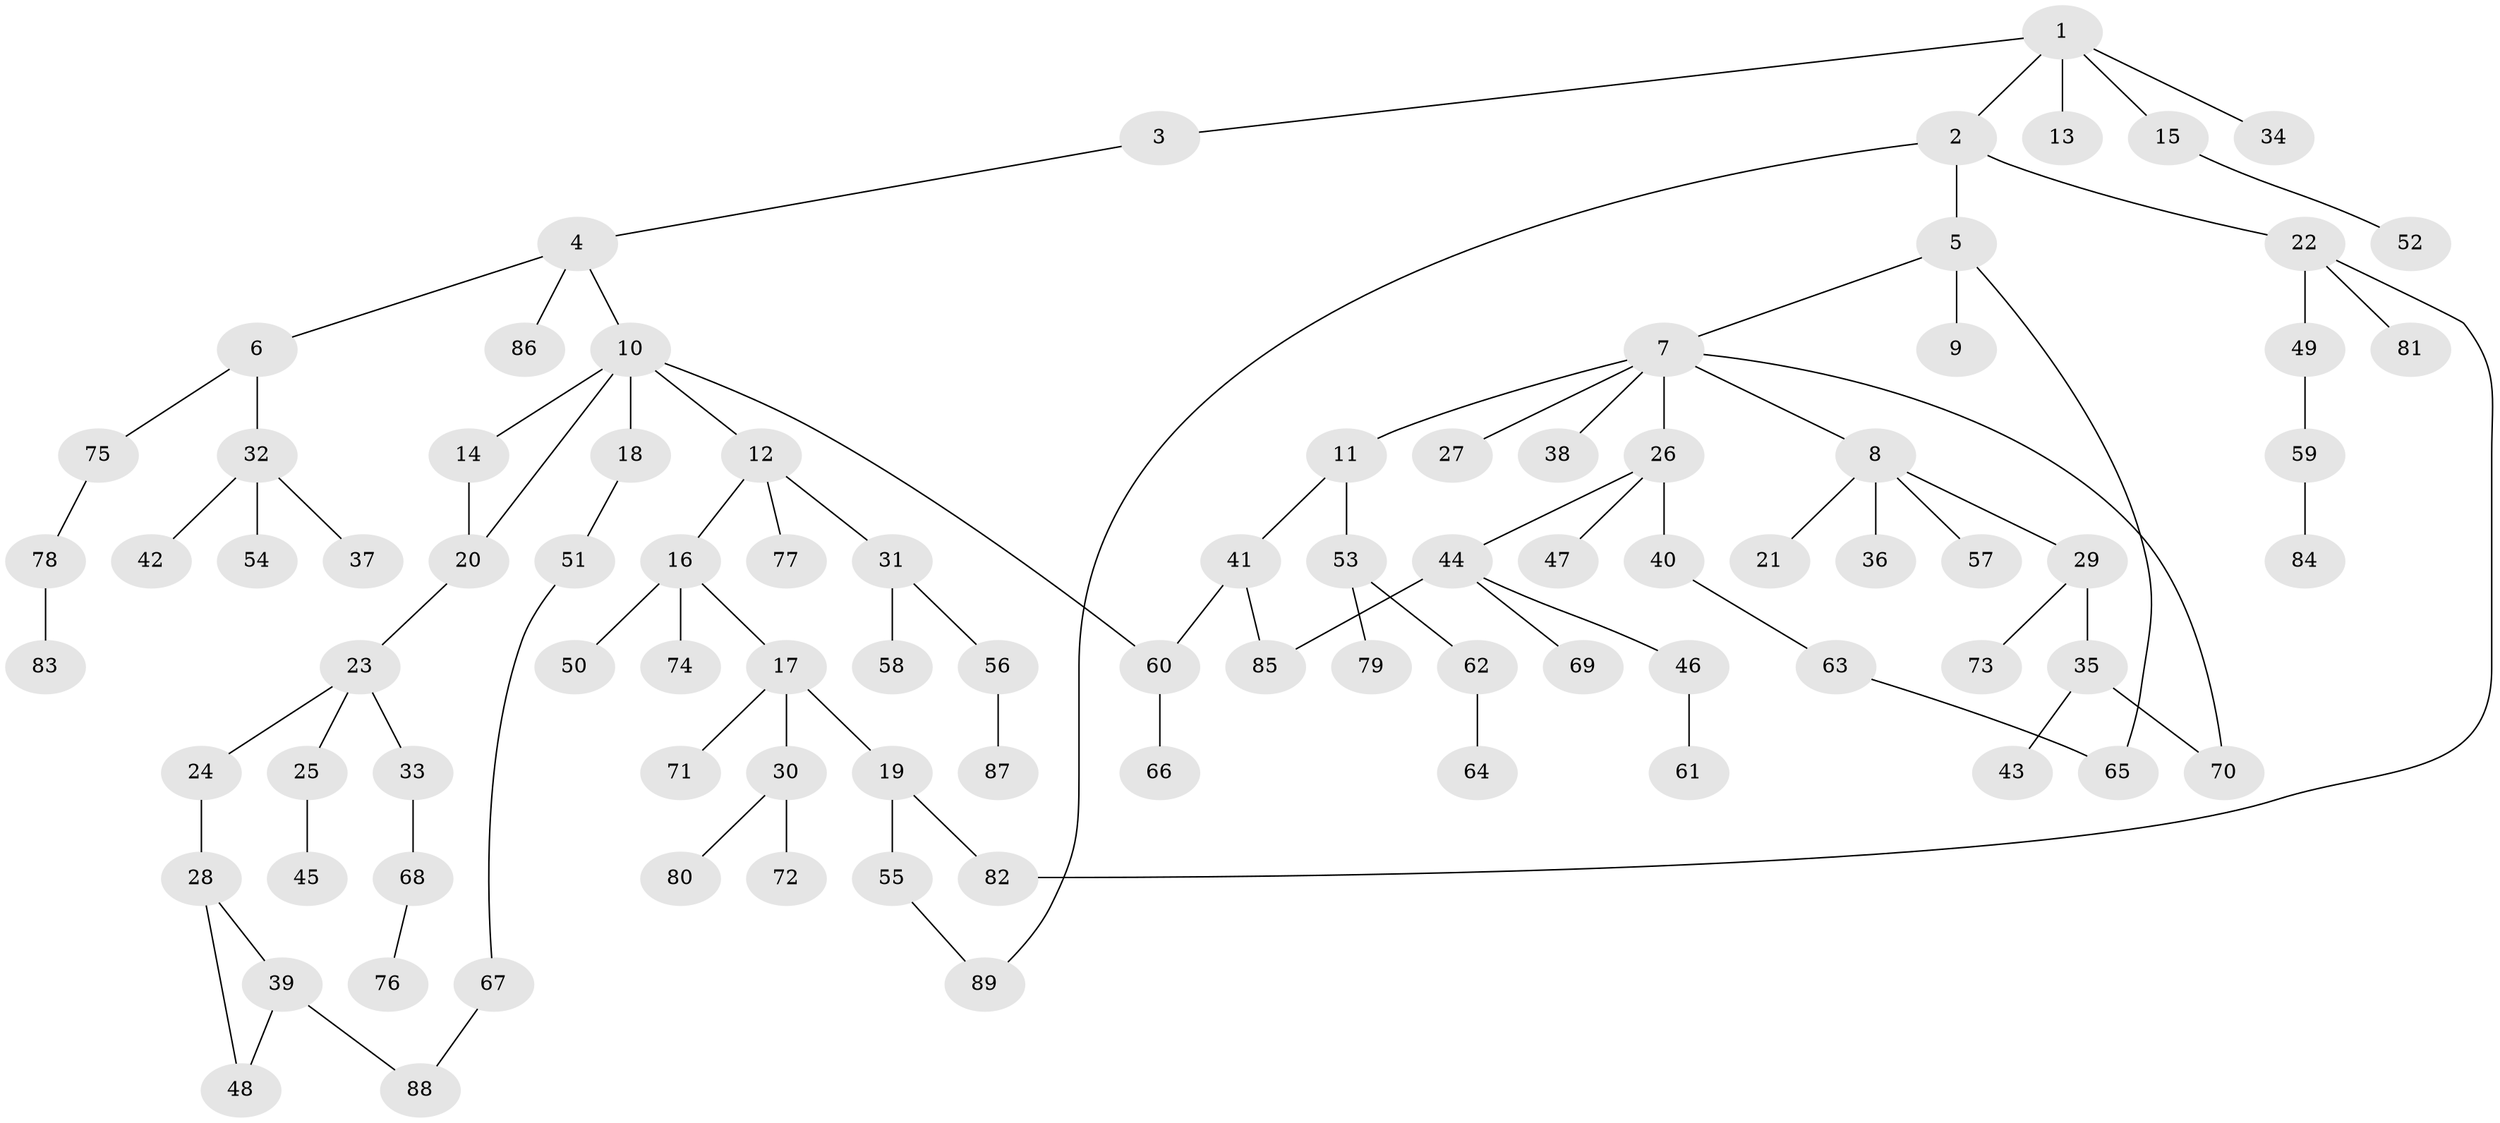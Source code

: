 // Generated by graph-tools (version 1.1) at 2025/13/03/09/25 04:13:38]
// undirected, 89 vertices, 97 edges
graph export_dot {
graph [start="1"]
  node [color=gray90,style=filled];
  1;
  2;
  3;
  4;
  5;
  6;
  7;
  8;
  9;
  10;
  11;
  12;
  13;
  14;
  15;
  16;
  17;
  18;
  19;
  20;
  21;
  22;
  23;
  24;
  25;
  26;
  27;
  28;
  29;
  30;
  31;
  32;
  33;
  34;
  35;
  36;
  37;
  38;
  39;
  40;
  41;
  42;
  43;
  44;
  45;
  46;
  47;
  48;
  49;
  50;
  51;
  52;
  53;
  54;
  55;
  56;
  57;
  58;
  59;
  60;
  61;
  62;
  63;
  64;
  65;
  66;
  67;
  68;
  69;
  70;
  71;
  72;
  73;
  74;
  75;
  76;
  77;
  78;
  79;
  80;
  81;
  82;
  83;
  84;
  85;
  86;
  87;
  88;
  89;
  1 -- 2;
  1 -- 3;
  1 -- 13;
  1 -- 15;
  1 -- 34;
  2 -- 5;
  2 -- 22;
  2 -- 89;
  3 -- 4;
  4 -- 6;
  4 -- 10;
  4 -- 86;
  5 -- 7;
  5 -- 9;
  5 -- 65;
  6 -- 32;
  6 -- 75;
  7 -- 8;
  7 -- 11;
  7 -- 26;
  7 -- 27;
  7 -- 38;
  7 -- 70;
  8 -- 21;
  8 -- 29;
  8 -- 36;
  8 -- 57;
  10 -- 12;
  10 -- 14;
  10 -- 18;
  10 -- 60;
  10 -- 20;
  11 -- 41;
  11 -- 53;
  12 -- 16;
  12 -- 31;
  12 -- 77;
  14 -- 20;
  15 -- 52;
  16 -- 17;
  16 -- 50;
  16 -- 74;
  17 -- 19;
  17 -- 30;
  17 -- 71;
  18 -- 51;
  19 -- 55;
  19 -- 82;
  20 -- 23;
  22 -- 49;
  22 -- 81;
  22 -- 82;
  23 -- 24;
  23 -- 25;
  23 -- 33;
  24 -- 28;
  25 -- 45;
  26 -- 40;
  26 -- 44;
  26 -- 47;
  28 -- 39;
  28 -- 48;
  29 -- 35;
  29 -- 73;
  30 -- 72;
  30 -- 80;
  31 -- 56;
  31 -- 58;
  32 -- 37;
  32 -- 42;
  32 -- 54;
  33 -- 68;
  35 -- 43;
  35 -- 70;
  39 -- 48;
  39 -- 88;
  40 -- 63;
  41 -- 60;
  41 -- 85;
  44 -- 46;
  44 -- 69;
  44 -- 85;
  46 -- 61;
  49 -- 59;
  51 -- 67;
  53 -- 62;
  53 -- 79;
  55 -- 89;
  56 -- 87;
  59 -- 84;
  60 -- 66;
  62 -- 64;
  63 -- 65;
  67 -- 88;
  68 -- 76;
  75 -- 78;
  78 -- 83;
}
